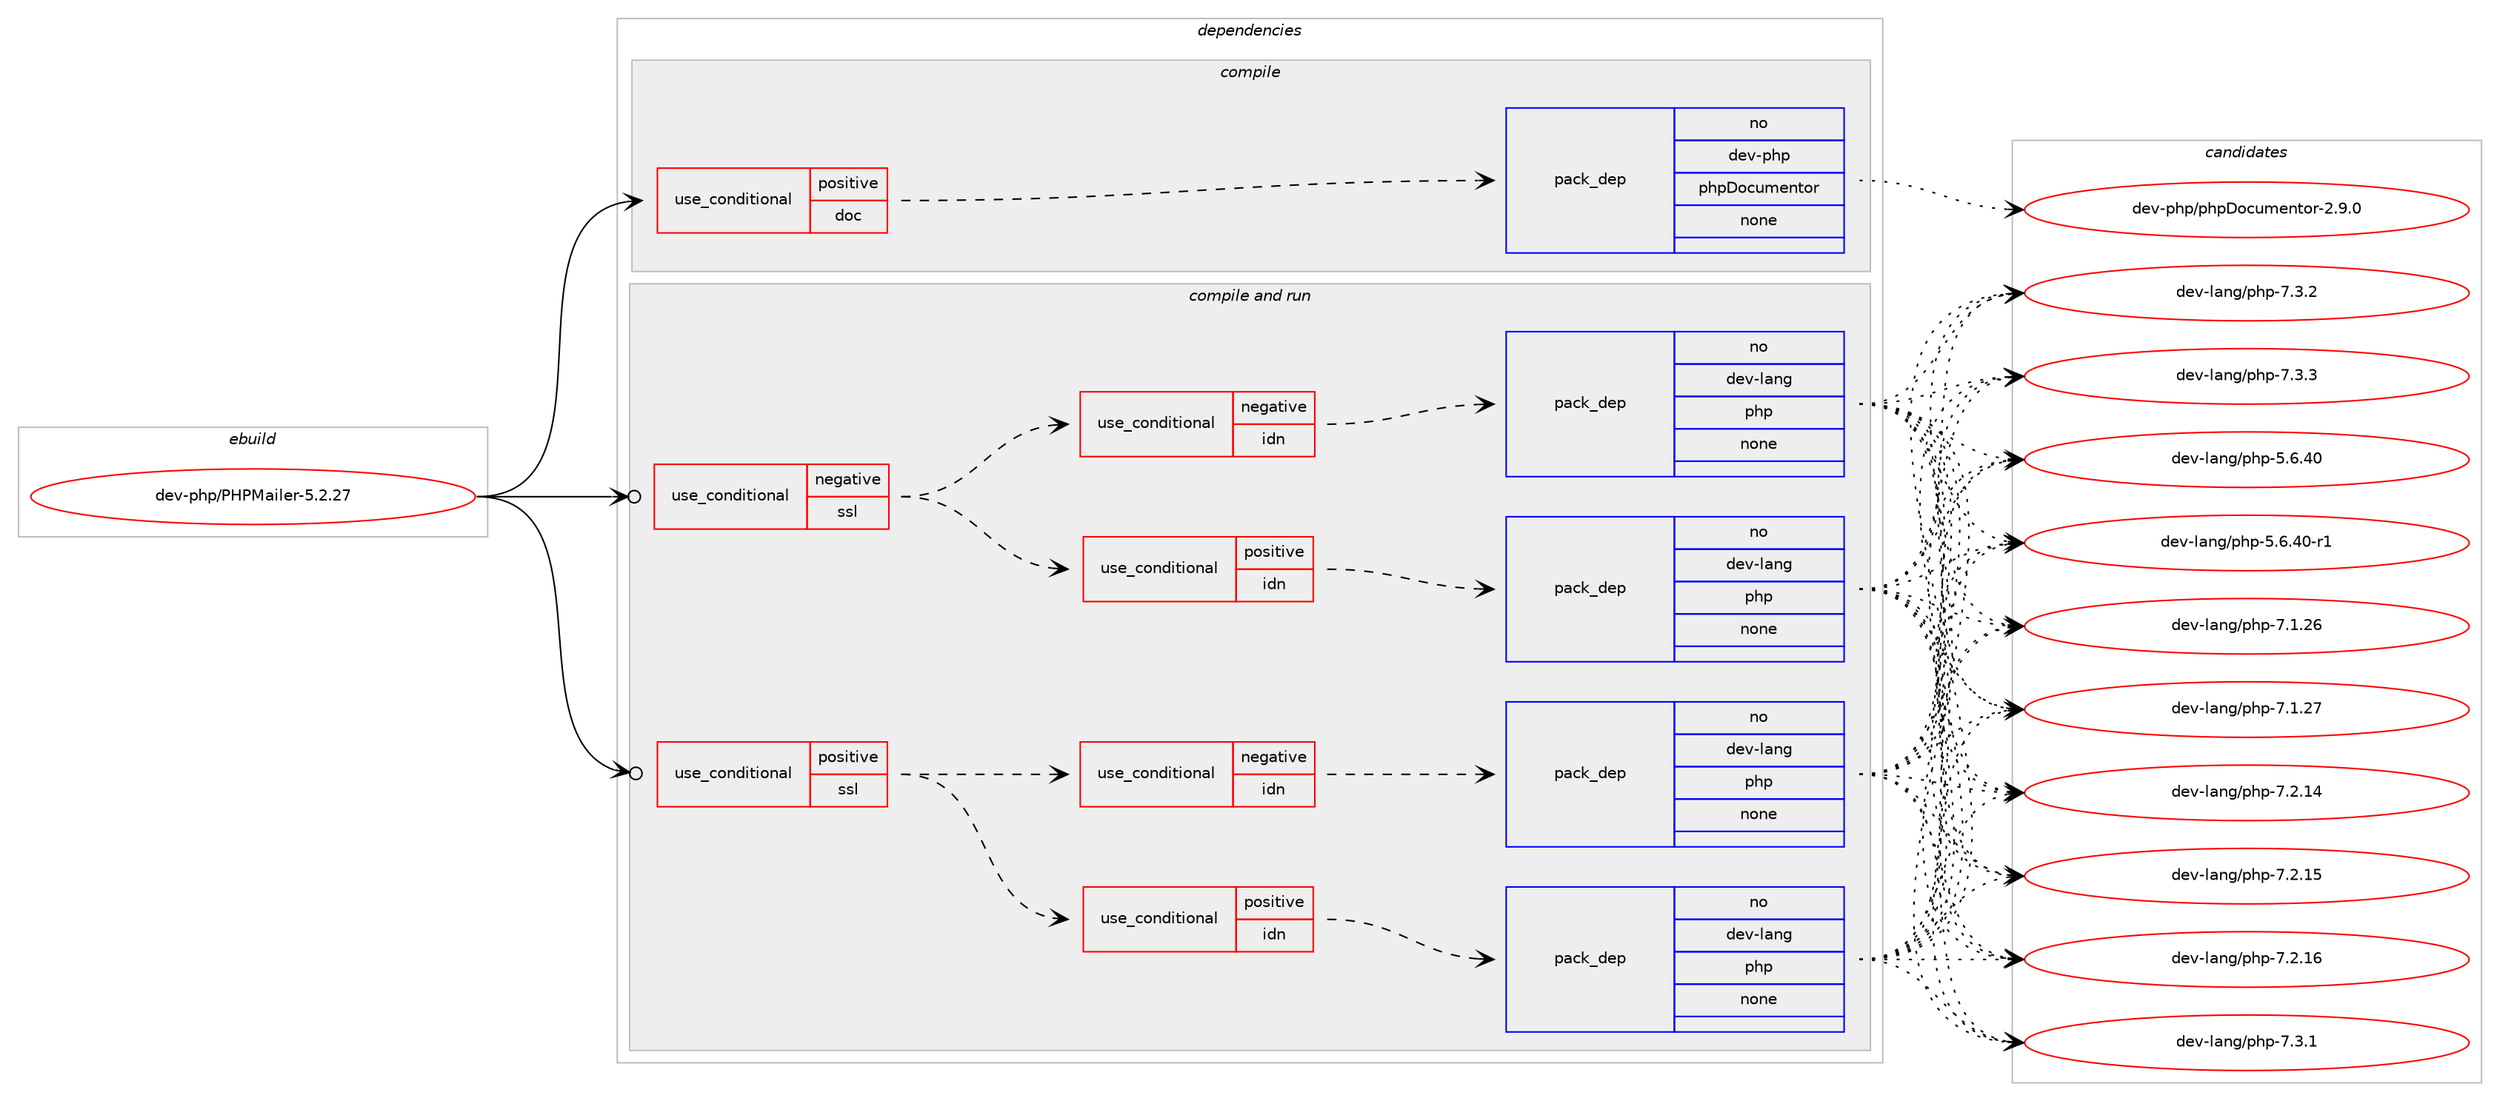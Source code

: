 digraph prolog {

# *************
# Graph options
# *************

newrank=true;
concentrate=true;
compound=true;
graph [rankdir=LR,fontname=Helvetica,fontsize=10,ranksep=1.5];#, ranksep=2.5, nodesep=0.2];
edge  [arrowhead=vee];
node  [fontname=Helvetica,fontsize=10];

# **********
# The ebuild
# **********

subgraph cluster_leftcol {
color=gray;
rank=same;
label=<<i>ebuild</i>>;
id [label="dev-php/PHPMailer-5.2.27", color=red, width=4, href="../dev-php/PHPMailer-5.2.27.svg"];
}

# ****************
# The dependencies
# ****************

subgraph cluster_midcol {
color=gray;
label=<<i>dependencies</i>>;
subgraph cluster_compile {
fillcolor="#eeeeee";
style=filled;
label=<<i>compile</i>>;
subgraph cond369269 {
dependency1392641 [label=<<TABLE BORDER="0" CELLBORDER="1" CELLSPACING="0" CELLPADDING="4"><TR><TD ROWSPAN="3" CELLPADDING="10">use_conditional</TD></TR><TR><TD>positive</TD></TR><TR><TD>doc</TD></TR></TABLE>>, shape=none, color=red];
subgraph pack1000305 {
dependency1392642 [label=<<TABLE BORDER="0" CELLBORDER="1" CELLSPACING="0" CELLPADDING="4" WIDTH="220"><TR><TD ROWSPAN="6" CELLPADDING="30">pack_dep</TD></TR><TR><TD WIDTH="110">no</TD></TR><TR><TD>dev-php</TD></TR><TR><TD>phpDocumentor</TD></TR><TR><TD>none</TD></TR><TR><TD></TD></TR></TABLE>>, shape=none, color=blue];
}
dependency1392641:e -> dependency1392642:w [weight=20,style="dashed",arrowhead="vee"];
}
id:e -> dependency1392641:w [weight=20,style="solid",arrowhead="vee"];
}
subgraph cluster_compileandrun {
fillcolor="#eeeeee";
style=filled;
label=<<i>compile and run</i>>;
subgraph cond369270 {
dependency1392643 [label=<<TABLE BORDER="0" CELLBORDER="1" CELLSPACING="0" CELLPADDING="4"><TR><TD ROWSPAN="3" CELLPADDING="10">use_conditional</TD></TR><TR><TD>negative</TD></TR><TR><TD>ssl</TD></TR></TABLE>>, shape=none, color=red];
subgraph cond369271 {
dependency1392644 [label=<<TABLE BORDER="0" CELLBORDER="1" CELLSPACING="0" CELLPADDING="4"><TR><TD ROWSPAN="3" CELLPADDING="10">use_conditional</TD></TR><TR><TD>positive</TD></TR><TR><TD>idn</TD></TR></TABLE>>, shape=none, color=red];
subgraph pack1000306 {
dependency1392645 [label=<<TABLE BORDER="0" CELLBORDER="1" CELLSPACING="0" CELLPADDING="4" WIDTH="220"><TR><TD ROWSPAN="6" CELLPADDING="30">pack_dep</TD></TR><TR><TD WIDTH="110">no</TD></TR><TR><TD>dev-lang</TD></TR><TR><TD>php</TD></TR><TR><TD>none</TD></TR><TR><TD></TD></TR></TABLE>>, shape=none, color=blue];
}
dependency1392644:e -> dependency1392645:w [weight=20,style="dashed",arrowhead="vee"];
}
dependency1392643:e -> dependency1392644:w [weight=20,style="dashed",arrowhead="vee"];
subgraph cond369272 {
dependency1392646 [label=<<TABLE BORDER="0" CELLBORDER="1" CELLSPACING="0" CELLPADDING="4"><TR><TD ROWSPAN="3" CELLPADDING="10">use_conditional</TD></TR><TR><TD>negative</TD></TR><TR><TD>idn</TD></TR></TABLE>>, shape=none, color=red];
subgraph pack1000307 {
dependency1392647 [label=<<TABLE BORDER="0" CELLBORDER="1" CELLSPACING="0" CELLPADDING="4" WIDTH="220"><TR><TD ROWSPAN="6" CELLPADDING="30">pack_dep</TD></TR><TR><TD WIDTH="110">no</TD></TR><TR><TD>dev-lang</TD></TR><TR><TD>php</TD></TR><TR><TD>none</TD></TR><TR><TD></TD></TR></TABLE>>, shape=none, color=blue];
}
dependency1392646:e -> dependency1392647:w [weight=20,style="dashed",arrowhead="vee"];
}
dependency1392643:e -> dependency1392646:w [weight=20,style="dashed",arrowhead="vee"];
}
id:e -> dependency1392643:w [weight=20,style="solid",arrowhead="odotvee"];
subgraph cond369273 {
dependency1392648 [label=<<TABLE BORDER="0" CELLBORDER="1" CELLSPACING="0" CELLPADDING="4"><TR><TD ROWSPAN="3" CELLPADDING="10">use_conditional</TD></TR><TR><TD>positive</TD></TR><TR><TD>ssl</TD></TR></TABLE>>, shape=none, color=red];
subgraph cond369274 {
dependency1392649 [label=<<TABLE BORDER="0" CELLBORDER="1" CELLSPACING="0" CELLPADDING="4"><TR><TD ROWSPAN="3" CELLPADDING="10">use_conditional</TD></TR><TR><TD>positive</TD></TR><TR><TD>idn</TD></TR></TABLE>>, shape=none, color=red];
subgraph pack1000308 {
dependency1392650 [label=<<TABLE BORDER="0" CELLBORDER="1" CELLSPACING="0" CELLPADDING="4" WIDTH="220"><TR><TD ROWSPAN="6" CELLPADDING="30">pack_dep</TD></TR><TR><TD WIDTH="110">no</TD></TR><TR><TD>dev-lang</TD></TR><TR><TD>php</TD></TR><TR><TD>none</TD></TR><TR><TD></TD></TR></TABLE>>, shape=none, color=blue];
}
dependency1392649:e -> dependency1392650:w [weight=20,style="dashed",arrowhead="vee"];
}
dependency1392648:e -> dependency1392649:w [weight=20,style="dashed",arrowhead="vee"];
subgraph cond369275 {
dependency1392651 [label=<<TABLE BORDER="0" CELLBORDER="1" CELLSPACING="0" CELLPADDING="4"><TR><TD ROWSPAN="3" CELLPADDING="10">use_conditional</TD></TR><TR><TD>negative</TD></TR><TR><TD>idn</TD></TR></TABLE>>, shape=none, color=red];
subgraph pack1000309 {
dependency1392652 [label=<<TABLE BORDER="0" CELLBORDER="1" CELLSPACING="0" CELLPADDING="4" WIDTH="220"><TR><TD ROWSPAN="6" CELLPADDING="30">pack_dep</TD></TR><TR><TD WIDTH="110">no</TD></TR><TR><TD>dev-lang</TD></TR><TR><TD>php</TD></TR><TR><TD>none</TD></TR><TR><TD></TD></TR></TABLE>>, shape=none, color=blue];
}
dependency1392651:e -> dependency1392652:w [weight=20,style="dashed",arrowhead="vee"];
}
dependency1392648:e -> dependency1392651:w [weight=20,style="dashed",arrowhead="vee"];
}
id:e -> dependency1392648:w [weight=20,style="solid",arrowhead="odotvee"];
}
subgraph cluster_run {
fillcolor="#eeeeee";
style=filled;
label=<<i>run</i>>;
}
}

# **************
# The candidates
# **************

subgraph cluster_choices {
rank=same;
color=gray;
label=<<i>candidates</i>>;

subgraph choice1000305 {
color=black;
nodesep=1;
choice10010111845112104112471121041126811199117109101110116111114455046574648 [label="dev-php/phpDocumentor-2.9.0", color=red, width=4,href="../dev-php/phpDocumentor-2.9.0.svg"];
dependency1392642:e -> choice10010111845112104112471121041126811199117109101110116111114455046574648:w [style=dotted,weight="100"];
}
subgraph choice1000306 {
color=black;
nodesep=1;
choice10010111845108971101034711210411245534654465248 [label="dev-lang/php-5.6.40", color=red, width=4,href="../dev-lang/php-5.6.40.svg"];
choice100101118451089711010347112104112455346544652484511449 [label="dev-lang/php-5.6.40-r1", color=red, width=4,href="../dev-lang/php-5.6.40-r1.svg"];
choice10010111845108971101034711210411245554649465054 [label="dev-lang/php-7.1.26", color=red, width=4,href="../dev-lang/php-7.1.26.svg"];
choice10010111845108971101034711210411245554649465055 [label="dev-lang/php-7.1.27", color=red, width=4,href="../dev-lang/php-7.1.27.svg"];
choice10010111845108971101034711210411245554650464952 [label="dev-lang/php-7.2.14", color=red, width=4,href="../dev-lang/php-7.2.14.svg"];
choice10010111845108971101034711210411245554650464953 [label="dev-lang/php-7.2.15", color=red, width=4,href="../dev-lang/php-7.2.15.svg"];
choice10010111845108971101034711210411245554650464954 [label="dev-lang/php-7.2.16", color=red, width=4,href="../dev-lang/php-7.2.16.svg"];
choice100101118451089711010347112104112455546514649 [label="dev-lang/php-7.3.1", color=red, width=4,href="../dev-lang/php-7.3.1.svg"];
choice100101118451089711010347112104112455546514650 [label="dev-lang/php-7.3.2", color=red, width=4,href="../dev-lang/php-7.3.2.svg"];
choice100101118451089711010347112104112455546514651 [label="dev-lang/php-7.3.3", color=red, width=4,href="../dev-lang/php-7.3.3.svg"];
dependency1392645:e -> choice10010111845108971101034711210411245534654465248:w [style=dotted,weight="100"];
dependency1392645:e -> choice100101118451089711010347112104112455346544652484511449:w [style=dotted,weight="100"];
dependency1392645:e -> choice10010111845108971101034711210411245554649465054:w [style=dotted,weight="100"];
dependency1392645:e -> choice10010111845108971101034711210411245554649465055:w [style=dotted,weight="100"];
dependency1392645:e -> choice10010111845108971101034711210411245554650464952:w [style=dotted,weight="100"];
dependency1392645:e -> choice10010111845108971101034711210411245554650464953:w [style=dotted,weight="100"];
dependency1392645:e -> choice10010111845108971101034711210411245554650464954:w [style=dotted,weight="100"];
dependency1392645:e -> choice100101118451089711010347112104112455546514649:w [style=dotted,weight="100"];
dependency1392645:e -> choice100101118451089711010347112104112455546514650:w [style=dotted,weight="100"];
dependency1392645:e -> choice100101118451089711010347112104112455546514651:w [style=dotted,weight="100"];
}
subgraph choice1000307 {
color=black;
nodesep=1;
choice10010111845108971101034711210411245534654465248 [label="dev-lang/php-5.6.40", color=red, width=4,href="../dev-lang/php-5.6.40.svg"];
choice100101118451089711010347112104112455346544652484511449 [label="dev-lang/php-5.6.40-r1", color=red, width=4,href="../dev-lang/php-5.6.40-r1.svg"];
choice10010111845108971101034711210411245554649465054 [label="dev-lang/php-7.1.26", color=red, width=4,href="../dev-lang/php-7.1.26.svg"];
choice10010111845108971101034711210411245554649465055 [label="dev-lang/php-7.1.27", color=red, width=4,href="../dev-lang/php-7.1.27.svg"];
choice10010111845108971101034711210411245554650464952 [label="dev-lang/php-7.2.14", color=red, width=4,href="../dev-lang/php-7.2.14.svg"];
choice10010111845108971101034711210411245554650464953 [label="dev-lang/php-7.2.15", color=red, width=4,href="../dev-lang/php-7.2.15.svg"];
choice10010111845108971101034711210411245554650464954 [label="dev-lang/php-7.2.16", color=red, width=4,href="../dev-lang/php-7.2.16.svg"];
choice100101118451089711010347112104112455546514649 [label="dev-lang/php-7.3.1", color=red, width=4,href="../dev-lang/php-7.3.1.svg"];
choice100101118451089711010347112104112455546514650 [label="dev-lang/php-7.3.2", color=red, width=4,href="../dev-lang/php-7.3.2.svg"];
choice100101118451089711010347112104112455546514651 [label="dev-lang/php-7.3.3", color=red, width=4,href="../dev-lang/php-7.3.3.svg"];
dependency1392647:e -> choice10010111845108971101034711210411245534654465248:w [style=dotted,weight="100"];
dependency1392647:e -> choice100101118451089711010347112104112455346544652484511449:w [style=dotted,weight="100"];
dependency1392647:e -> choice10010111845108971101034711210411245554649465054:w [style=dotted,weight="100"];
dependency1392647:e -> choice10010111845108971101034711210411245554649465055:w [style=dotted,weight="100"];
dependency1392647:e -> choice10010111845108971101034711210411245554650464952:w [style=dotted,weight="100"];
dependency1392647:e -> choice10010111845108971101034711210411245554650464953:w [style=dotted,weight="100"];
dependency1392647:e -> choice10010111845108971101034711210411245554650464954:w [style=dotted,weight="100"];
dependency1392647:e -> choice100101118451089711010347112104112455546514649:w [style=dotted,weight="100"];
dependency1392647:e -> choice100101118451089711010347112104112455546514650:w [style=dotted,weight="100"];
dependency1392647:e -> choice100101118451089711010347112104112455546514651:w [style=dotted,weight="100"];
}
subgraph choice1000308 {
color=black;
nodesep=1;
choice10010111845108971101034711210411245534654465248 [label="dev-lang/php-5.6.40", color=red, width=4,href="../dev-lang/php-5.6.40.svg"];
choice100101118451089711010347112104112455346544652484511449 [label="dev-lang/php-5.6.40-r1", color=red, width=4,href="../dev-lang/php-5.6.40-r1.svg"];
choice10010111845108971101034711210411245554649465054 [label="dev-lang/php-7.1.26", color=red, width=4,href="../dev-lang/php-7.1.26.svg"];
choice10010111845108971101034711210411245554649465055 [label="dev-lang/php-7.1.27", color=red, width=4,href="../dev-lang/php-7.1.27.svg"];
choice10010111845108971101034711210411245554650464952 [label="dev-lang/php-7.2.14", color=red, width=4,href="../dev-lang/php-7.2.14.svg"];
choice10010111845108971101034711210411245554650464953 [label="dev-lang/php-7.2.15", color=red, width=4,href="../dev-lang/php-7.2.15.svg"];
choice10010111845108971101034711210411245554650464954 [label="dev-lang/php-7.2.16", color=red, width=4,href="../dev-lang/php-7.2.16.svg"];
choice100101118451089711010347112104112455546514649 [label="dev-lang/php-7.3.1", color=red, width=4,href="../dev-lang/php-7.3.1.svg"];
choice100101118451089711010347112104112455546514650 [label="dev-lang/php-7.3.2", color=red, width=4,href="../dev-lang/php-7.3.2.svg"];
choice100101118451089711010347112104112455546514651 [label="dev-lang/php-7.3.3", color=red, width=4,href="../dev-lang/php-7.3.3.svg"];
dependency1392650:e -> choice10010111845108971101034711210411245534654465248:w [style=dotted,weight="100"];
dependency1392650:e -> choice100101118451089711010347112104112455346544652484511449:w [style=dotted,weight="100"];
dependency1392650:e -> choice10010111845108971101034711210411245554649465054:w [style=dotted,weight="100"];
dependency1392650:e -> choice10010111845108971101034711210411245554649465055:w [style=dotted,weight="100"];
dependency1392650:e -> choice10010111845108971101034711210411245554650464952:w [style=dotted,weight="100"];
dependency1392650:e -> choice10010111845108971101034711210411245554650464953:w [style=dotted,weight="100"];
dependency1392650:e -> choice10010111845108971101034711210411245554650464954:w [style=dotted,weight="100"];
dependency1392650:e -> choice100101118451089711010347112104112455546514649:w [style=dotted,weight="100"];
dependency1392650:e -> choice100101118451089711010347112104112455546514650:w [style=dotted,weight="100"];
dependency1392650:e -> choice100101118451089711010347112104112455546514651:w [style=dotted,weight="100"];
}
subgraph choice1000309 {
color=black;
nodesep=1;
choice10010111845108971101034711210411245534654465248 [label="dev-lang/php-5.6.40", color=red, width=4,href="../dev-lang/php-5.6.40.svg"];
choice100101118451089711010347112104112455346544652484511449 [label="dev-lang/php-5.6.40-r1", color=red, width=4,href="../dev-lang/php-5.6.40-r1.svg"];
choice10010111845108971101034711210411245554649465054 [label="dev-lang/php-7.1.26", color=red, width=4,href="../dev-lang/php-7.1.26.svg"];
choice10010111845108971101034711210411245554649465055 [label="dev-lang/php-7.1.27", color=red, width=4,href="../dev-lang/php-7.1.27.svg"];
choice10010111845108971101034711210411245554650464952 [label="dev-lang/php-7.2.14", color=red, width=4,href="../dev-lang/php-7.2.14.svg"];
choice10010111845108971101034711210411245554650464953 [label="dev-lang/php-7.2.15", color=red, width=4,href="../dev-lang/php-7.2.15.svg"];
choice10010111845108971101034711210411245554650464954 [label="dev-lang/php-7.2.16", color=red, width=4,href="../dev-lang/php-7.2.16.svg"];
choice100101118451089711010347112104112455546514649 [label="dev-lang/php-7.3.1", color=red, width=4,href="../dev-lang/php-7.3.1.svg"];
choice100101118451089711010347112104112455546514650 [label="dev-lang/php-7.3.2", color=red, width=4,href="../dev-lang/php-7.3.2.svg"];
choice100101118451089711010347112104112455546514651 [label="dev-lang/php-7.3.3", color=red, width=4,href="../dev-lang/php-7.3.3.svg"];
dependency1392652:e -> choice10010111845108971101034711210411245534654465248:w [style=dotted,weight="100"];
dependency1392652:e -> choice100101118451089711010347112104112455346544652484511449:w [style=dotted,weight="100"];
dependency1392652:e -> choice10010111845108971101034711210411245554649465054:w [style=dotted,weight="100"];
dependency1392652:e -> choice10010111845108971101034711210411245554649465055:w [style=dotted,weight="100"];
dependency1392652:e -> choice10010111845108971101034711210411245554650464952:w [style=dotted,weight="100"];
dependency1392652:e -> choice10010111845108971101034711210411245554650464953:w [style=dotted,weight="100"];
dependency1392652:e -> choice10010111845108971101034711210411245554650464954:w [style=dotted,weight="100"];
dependency1392652:e -> choice100101118451089711010347112104112455546514649:w [style=dotted,weight="100"];
dependency1392652:e -> choice100101118451089711010347112104112455546514650:w [style=dotted,weight="100"];
dependency1392652:e -> choice100101118451089711010347112104112455546514651:w [style=dotted,weight="100"];
}
}

}

